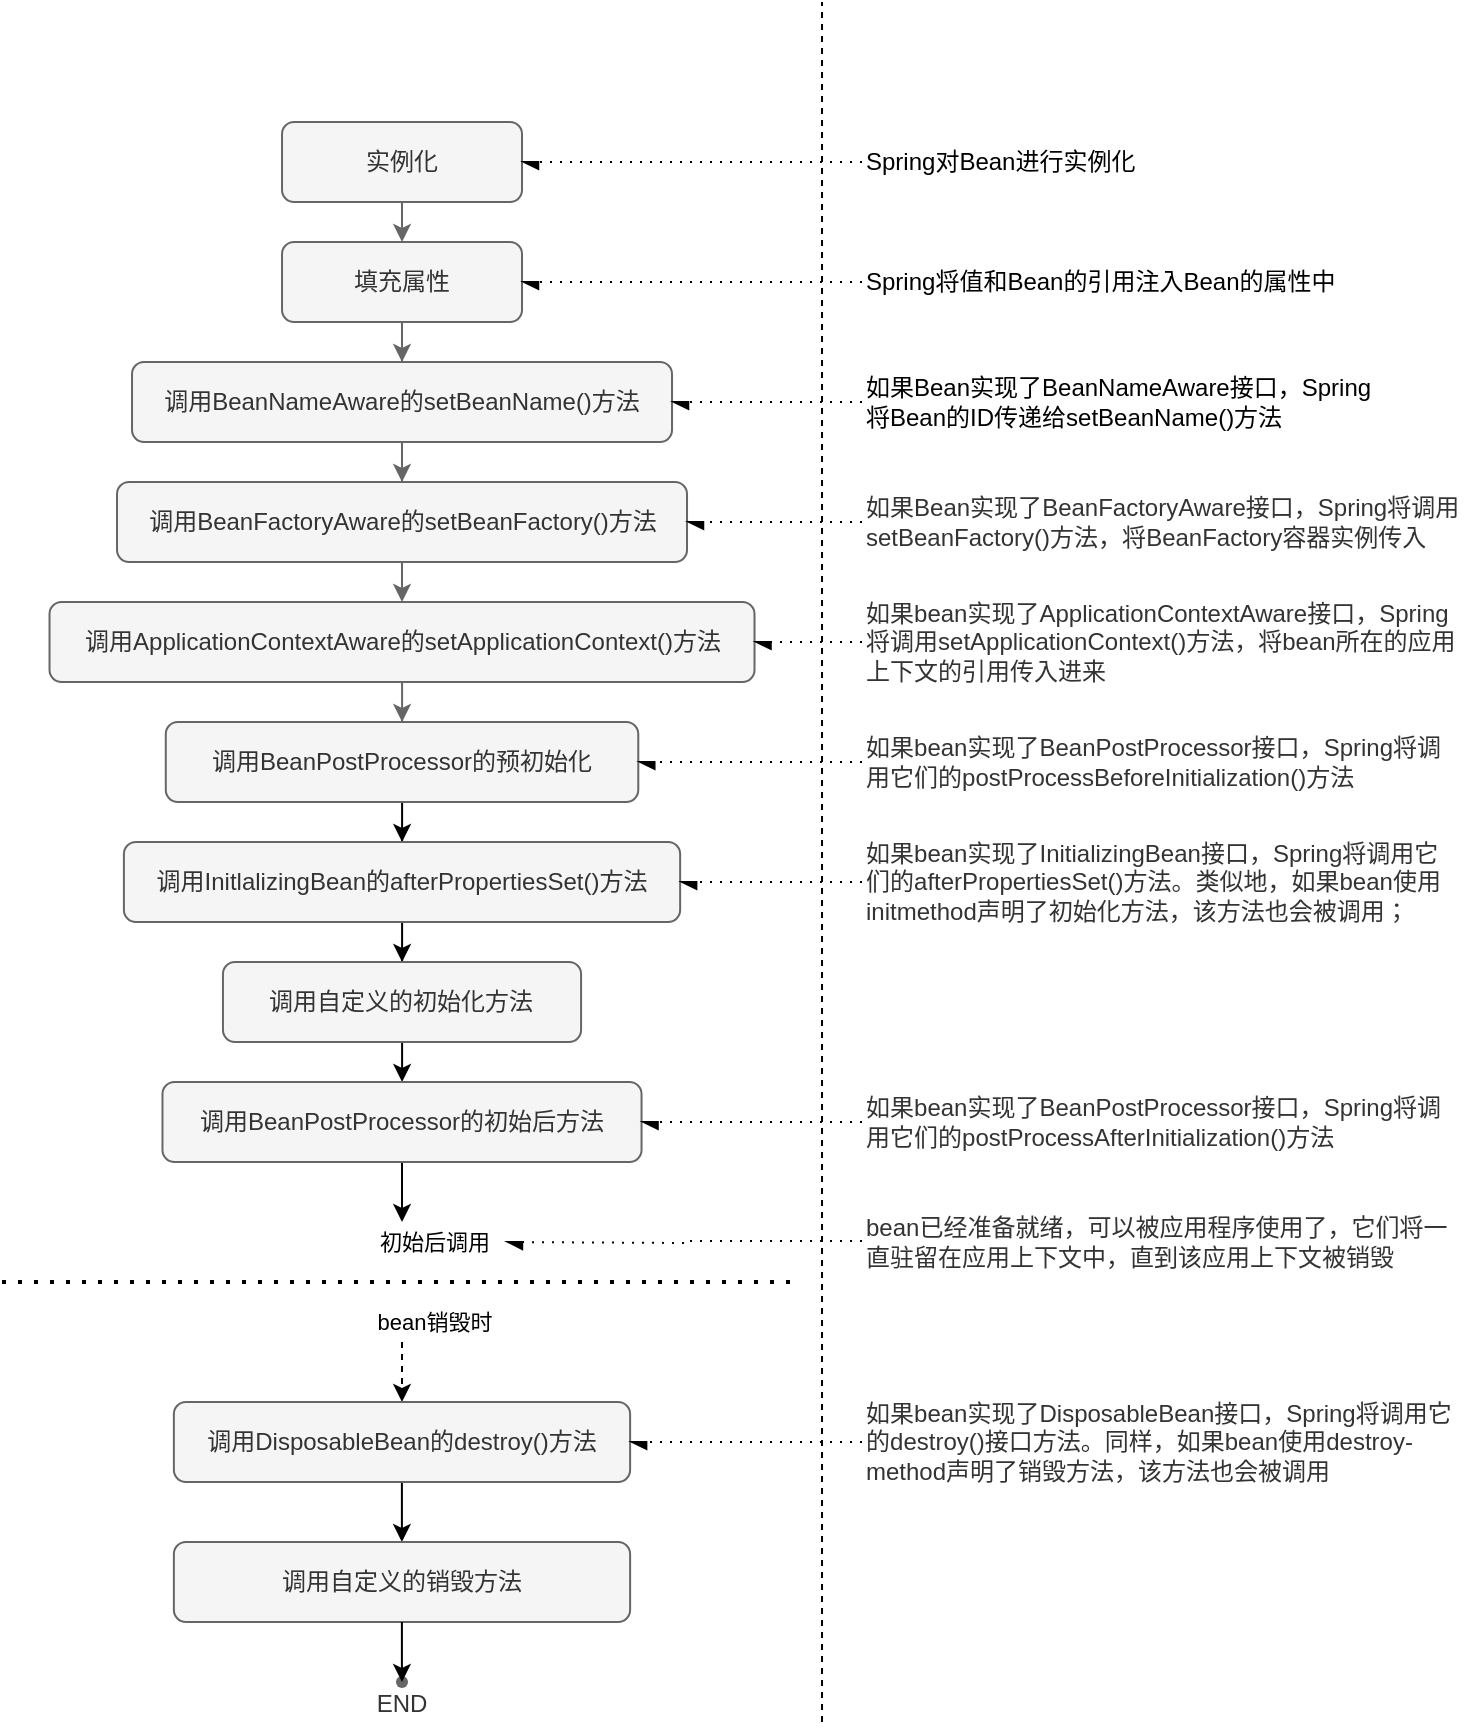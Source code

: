 <mxfile version="15.8.7" type="device"><diagram id="C5RBs43oDa-KdzZeNtuy" name="Page-1"><mxGraphModel dx="441" dy="343" grid="1" gridSize="10" guides="1" tooltips="1" connect="1" arrows="1" fold="1" page="1" pageScale="1" pageWidth="827" pageHeight="1169" math="0" shadow="0"><root><mxCell id="WIyWlLk6GJQsqaUBKTNV-0"/><mxCell id="WIyWlLk6GJQsqaUBKTNV-1" parent="WIyWlLk6GJQsqaUBKTNV-0"/><mxCell id="AHz3ga2Xqle9xRFfxrsg-4" style="edgeStyle=orthogonalEdgeStyle;rounded=0;orthogonalLoop=1;jettySize=auto;html=1;exitX=0.5;exitY=1;exitDx=0;exitDy=0;entryX=0.5;entryY=0;entryDx=0;entryDy=0;fillColor=#f5f5f5;strokeColor=#666666;" parent="WIyWlLk6GJQsqaUBKTNV-1" source="WIyWlLk6GJQsqaUBKTNV-3" target="AHz3ga2Xqle9xRFfxrsg-0" edge="1"><mxGeometry relative="1" as="geometry"/></mxCell><mxCell id="WIyWlLk6GJQsqaUBKTNV-3" value="实例化" style="rounded=1;whiteSpace=wrap;html=1;fontSize=12;glass=0;strokeWidth=1;shadow=0;fillColor=#f5f5f5;fontColor=#333333;strokeColor=#666666;" parent="WIyWlLk6GJQsqaUBKTNV-1" vertex="1"><mxGeometry x="188.01" y="80" width="120" height="40" as="geometry"/></mxCell><mxCell id="AHz3ga2Xqle9xRFfxrsg-3" value="" style="edgeStyle=orthogonalEdgeStyle;rounded=0;orthogonalLoop=1;jettySize=auto;html=1;fillColor=#f5f5f5;strokeColor=#666666;" parent="WIyWlLk6GJQsqaUBKTNV-1" source="AHz3ga2Xqle9xRFfxrsg-0" target="AHz3ga2Xqle9xRFfxrsg-2" edge="1"><mxGeometry relative="1" as="geometry"/></mxCell><mxCell id="AHz3ga2Xqle9xRFfxrsg-0" value="填充属性" style="rounded=1;whiteSpace=wrap;html=1;fontSize=12;glass=0;strokeWidth=1;shadow=0;fillColor=#f5f5f5;fontColor=#333333;strokeColor=#666666;" parent="WIyWlLk6GJQsqaUBKTNV-1" vertex="1"><mxGeometry x="188.01" y="140" width="120" height="40" as="geometry"/></mxCell><mxCell id="AHz3ga2Xqle9xRFfxrsg-6" value="" style="edgeStyle=orthogonalEdgeStyle;rounded=0;orthogonalLoop=1;jettySize=auto;html=1;fillColor=#f5f5f5;strokeColor=#666666;" parent="WIyWlLk6GJQsqaUBKTNV-1" source="AHz3ga2Xqle9xRFfxrsg-2" target="AHz3ga2Xqle9xRFfxrsg-5" edge="1"><mxGeometry relative="1" as="geometry"/></mxCell><mxCell id="AHz3ga2Xqle9xRFfxrsg-2" value="调用BeanNameAware的setBeanName()方法" style="rounded=1;whiteSpace=wrap;html=1;fontSize=12;glass=0;strokeWidth=1;shadow=0;fillColor=#f5f5f5;fontColor=#333333;strokeColor=#666666;" parent="WIyWlLk6GJQsqaUBKTNV-1" vertex="1"><mxGeometry x="113.01" y="200" width="270" height="40" as="geometry"/></mxCell><mxCell id="AHz3ga2Xqle9xRFfxrsg-8" value="" style="edgeStyle=orthogonalEdgeStyle;rounded=0;orthogonalLoop=1;jettySize=auto;html=1;fillColor=#f5f5f5;strokeColor=#666666;" parent="WIyWlLk6GJQsqaUBKTNV-1" source="AHz3ga2Xqle9xRFfxrsg-5" target="AHz3ga2Xqle9xRFfxrsg-7" edge="1"><mxGeometry relative="1" as="geometry"/></mxCell><mxCell id="AHz3ga2Xqle9xRFfxrsg-5" value="调用BeanFactoryAware的setBeanFactory()方法" style="rounded=1;whiteSpace=wrap;html=1;fontSize=12;glass=0;strokeWidth=1;shadow=0;fillColor=#f5f5f5;fontColor=#333333;strokeColor=#666666;" parent="WIyWlLk6GJQsqaUBKTNV-1" vertex="1"><mxGeometry x="105.51" y="260" width="285" height="40" as="geometry"/></mxCell><mxCell id="AHz3ga2Xqle9xRFfxrsg-10" value="" style="edgeStyle=orthogonalEdgeStyle;rounded=0;orthogonalLoop=1;jettySize=auto;html=1;fillColor=#f5f5f5;strokeColor=#666666;" parent="WIyWlLk6GJQsqaUBKTNV-1" source="AHz3ga2Xqle9xRFfxrsg-7" target="AHz3ga2Xqle9xRFfxrsg-9" edge="1"><mxGeometry relative="1" as="geometry"/></mxCell><mxCell id="AHz3ga2Xqle9xRFfxrsg-7" value="调用ApplicationContextAware的setApplicationContext()方法" style="rounded=1;whiteSpace=wrap;html=1;fontSize=12;glass=0;strokeWidth=1;shadow=0;fillColor=#f5f5f5;fontColor=#333333;strokeColor=#666666;" parent="WIyWlLk6GJQsqaUBKTNV-1" vertex="1"><mxGeometry x="71.76" y="320" width="352.5" height="40" as="geometry"/></mxCell><mxCell id="AHz3ga2Xqle9xRFfxrsg-13" value="" style="edgeStyle=orthogonalEdgeStyle;rounded=0;orthogonalLoop=1;jettySize=auto;html=1;" parent="WIyWlLk6GJQsqaUBKTNV-1" source="AHz3ga2Xqle9xRFfxrsg-9" target="AHz3ga2Xqle9xRFfxrsg-12" edge="1"><mxGeometry relative="1" as="geometry"/></mxCell><mxCell id="AHz3ga2Xqle9xRFfxrsg-9" value="调用BeanPostProcessor的预初始化" style="rounded=1;whiteSpace=wrap;html=1;fontSize=12;glass=0;strokeWidth=1;shadow=0;fillColor=#f5f5f5;fontColor=#333333;strokeColor=#666666;" parent="WIyWlLk6GJQsqaUBKTNV-1" vertex="1"><mxGeometry x="129.89" y="380" width="236.25" height="40" as="geometry"/></mxCell><mxCell id="AHz3ga2Xqle9xRFfxrsg-15" value="" style="edgeStyle=orthogonalEdgeStyle;rounded=0;orthogonalLoop=1;jettySize=auto;html=1;" parent="WIyWlLk6GJQsqaUBKTNV-1" source="AHz3ga2Xqle9xRFfxrsg-12" target="AHz3ga2Xqle9xRFfxrsg-14" edge="1"><mxGeometry relative="1" as="geometry"/></mxCell><mxCell id="AHz3ga2Xqle9xRFfxrsg-12" value="调用InitlalizingBean的afterPropertiesSet()方法" style="rounded=1;whiteSpace=wrap;html=1;fontSize=12;glass=0;strokeWidth=1;shadow=0;fillColor=#f5f5f5;fontColor=#333333;strokeColor=#666666;" parent="WIyWlLk6GJQsqaUBKTNV-1" vertex="1"><mxGeometry x="108.95" y="440" width="278.12" height="40" as="geometry"/></mxCell><mxCell id="AHz3ga2Xqle9xRFfxrsg-17" value="" style="edgeStyle=orthogonalEdgeStyle;rounded=0;orthogonalLoop=1;jettySize=auto;html=1;" parent="WIyWlLk6GJQsqaUBKTNV-1" source="AHz3ga2Xqle9xRFfxrsg-14" target="AHz3ga2Xqle9xRFfxrsg-16" edge="1"><mxGeometry relative="1" as="geometry"/></mxCell><mxCell id="AHz3ga2Xqle9xRFfxrsg-14" value="调用自定义的初始化方法" style="rounded=1;whiteSpace=wrap;html=1;fontSize=12;glass=0;strokeWidth=1;shadow=0;fillColor=#f5f5f5;fontColor=#333333;strokeColor=#666666;" parent="WIyWlLk6GJQsqaUBKTNV-1" vertex="1"><mxGeometry x="158.48" y="500" width="179.06" height="40" as="geometry"/></mxCell><mxCell id="AHz3ga2Xqle9xRFfxrsg-20" style="edgeStyle=orthogonalEdgeStyle;rounded=0;orthogonalLoop=1;jettySize=auto;html=1;exitX=0.5;exitY=1;exitDx=0;exitDy=0;" parent="WIyWlLk6GJQsqaUBKTNV-1" source="AHz3ga2Xqle9xRFfxrsg-16" edge="1"><mxGeometry relative="1" as="geometry"><mxPoint x="248.01" y="630" as="targetPoint"/></mxGeometry></mxCell><mxCell id="AHz3ga2Xqle9xRFfxrsg-16" value="调用BeanPostProcessor的初始后方法" style="rounded=1;whiteSpace=wrap;html=1;fontSize=12;glass=0;strokeWidth=1;shadow=0;fillColor=#f5f5f5;fontColor=#333333;strokeColor=#666666;" parent="WIyWlLk6GJQsqaUBKTNV-1" vertex="1"><mxGeometry x="128.24" y="560" width="239.53" height="40" as="geometry"/></mxCell><mxCell id="AHz3ga2Xqle9xRFfxrsg-18" value="" style="endArrow=none;dashed=1;html=1;dashPattern=1 3;strokeWidth=2;rounded=0;" parent="WIyWlLk6GJQsqaUBKTNV-1" edge="1"><mxGeometry width="50" height="50" relative="1" as="geometry"><mxPoint x="48" y="660" as="sourcePoint"/><mxPoint x="448" y="660" as="targetPoint"/></mxGeometry></mxCell><mxCell id="AHz3ga2Xqle9xRFfxrsg-19" value="初始后调用&lt;br&gt;&lt;br&gt;&lt;br&gt;bean销毁时" style="edgeLabel;html=1;align=center;verticalAlign=middle;resizable=0;points=[];labelBackgroundColor=none;" parent="AHz3ga2Xqle9xRFfxrsg-18" vertex="1" connectable="0"><mxGeometry x="0.184" relative="1" as="geometry"><mxPoint x="-21" as="offset"/></mxGeometry></mxCell><mxCell id="AHz3ga2Xqle9xRFfxrsg-22" value="" style="edgeStyle=orthogonalEdgeStyle;rounded=0;orthogonalLoop=1;jettySize=auto;html=1;dashed=1;" parent="WIyWlLk6GJQsqaUBKTNV-1" edge="1"><mxGeometry relative="1" as="geometry"><mxPoint x="248.01" y="690" as="sourcePoint"/><mxPoint x="248.01" y="720" as="targetPoint"/><Array as="points"><mxPoint x="248.01" y="720"/><mxPoint x="248.01" y="720"/></Array></mxGeometry></mxCell><mxCell id="AHz3ga2Xqle9xRFfxrsg-24" value="" style="edgeStyle=orthogonalEdgeStyle;rounded=0;orthogonalLoop=1;jettySize=auto;html=1;" parent="WIyWlLk6GJQsqaUBKTNV-1" source="AHz3ga2Xqle9xRFfxrsg-21" target="AHz3ga2Xqle9xRFfxrsg-23" edge="1"><mxGeometry relative="1" as="geometry"/></mxCell><mxCell id="AHz3ga2Xqle9xRFfxrsg-21" value="调用DisposableBean的destroy()方法" style="rounded=1;whiteSpace=wrap;html=1;fontSize=12;glass=0;strokeWidth=1;shadow=0;fillColor=#f5f5f5;fontColor=#333333;strokeColor=#666666;" parent="WIyWlLk6GJQsqaUBKTNV-1" vertex="1"><mxGeometry x="133.94" y="720" width="228.12" height="40" as="geometry"/></mxCell><mxCell id="AHz3ga2Xqle9xRFfxrsg-26" value="" style="edgeStyle=orthogonalEdgeStyle;rounded=0;orthogonalLoop=1;jettySize=auto;html=1;startArrow=none;" parent="WIyWlLk6GJQsqaUBKTNV-1" source="AHz3ga2Xqle9xRFfxrsg-25" edge="1"><mxGeometry relative="1" as="geometry"><mxPoint x="248.0" y="860" as="targetPoint"/></mxGeometry></mxCell><mxCell id="AHz3ga2Xqle9xRFfxrsg-23" value="调用自定义的销毁方法" style="rounded=1;whiteSpace=wrap;html=1;fontSize=12;glass=0;strokeWidth=1;shadow=0;fillColor=#f5f5f5;fontColor=#333333;strokeColor=#666666;" parent="WIyWlLk6GJQsqaUBKTNV-1" vertex="1"><mxGeometry x="133.94" y="790" width="228.12" height="40" as="geometry"/></mxCell><mxCell id="YqF4g2zVbJyOiTif18fs-1" value="" style="endArrow=none;dashed=1;html=1;rounded=0;" parent="WIyWlLk6GJQsqaUBKTNV-1" edge="1"><mxGeometry width="50" height="50" relative="1" as="geometry"><mxPoint x="458.01" y="880" as="sourcePoint"/><mxPoint x="458.01" y="20" as="targetPoint"/></mxGeometry></mxCell><mxCell id="YqF4g2zVbJyOiTif18fs-6" style="edgeStyle=orthogonalEdgeStyle;rounded=0;orthogonalLoop=1;jettySize=auto;html=1;entryX=1;entryY=0.5;entryDx=0;entryDy=0;dashed=1;dashPattern=1 4;endArrow=async;endFill=1;" parent="WIyWlLk6GJQsqaUBKTNV-1" source="YqF4g2zVbJyOiTif18fs-5" target="WIyWlLk6GJQsqaUBKTNV-3" edge="1"><mxGeometry relative="1" as="geometry"/></mxCell><mxCell id="YqF4g2zVbJyOiTif18fs-5" value="Spring对Bean进行实例化" style="text;html=1;align=left;verticalAlign=middle;whiteSpace=wrap;rounded=0;labelBackgroundColor=none;" parent="WIyWlLk6GJQsqaUBKTNV-1" vertex="1"><mxGeometry x="478.01" y="92.5" width="140" height="15" as="geometry"/></mxCell><mxCell id="YqF4g2zVbJyOiTif18fs-7" value="Spring将值和Bean的引用注入Bean的属性中" style="text;html=1;align=left;verticalAlign=middle;whiteSpace=wrap;rounded=0;labelBackgroundColor=none;" parent="WIyWlLk6GJQsqaUBKTNV-1" vertex="1"><mxGeometry x="478.01" y="152.5" width="240" height="15" as="geometry"/></mxCell><mxCell id="YqF4g2zVbJyOiTif18fs-8" style="edgeStyle=orthogonalEdgeStyle;rounded=0;orthogonalLoop=1;jettySize=auto;html=1;dashed=1;dashPattern=1 4;endArrow=async;endFill=1;" parent="WIyWlLk6GJQsqaUBKTNV-1" source="YqF4g2zVbJyOiTif18fs-7" target="AHz3ga2Xqle9xRFfxrsg-0" edge="1"><mxGeometry relative="1" as="geometry"><mxPoint x="518.01" y="110" as="sourcePoint"/><mxPoint x="308.01" y="110" as="targetPoint"/></mxGeometry></mxCell><mxCell id="YqF4g2zVbJyOiTif18fs-9" value="如果Bean实现了BeanNameAware接口，Spring将Bean的ID传递给setBeanName()方法&amp;nbsp;" style="text;html=1;align=left;verticalAlign=middle;whiteSpace=wrap;rounded=0;labelBackgroundColor=none;" parent="WIyWlLk6GJQsqaUBKTNV-1" vertex="1"><mxGeometry x="478.01" y="212.5" width="260" height="15" as="geometry"/></mxCell><mxCell id="YqF4g2zVbJyOiTif18fs-10" style="edgeStyle=orthogonalEdgeStyle;rounded=0;orthogonalLoop=1;jettySize=auto;html=1;dashed=1;dashPattern=1 4;endArrow=async;endFill=1;" parent="WIyWlLk6GJQsqaUBKTNV-1" source="YqF4g2zVbJyOiTif18fs-9" target="AHz3ga2Xqle9xRFfxrsg-2" edge="1"><mxGeometry relative="1" as="geometry"><mxPoint x="518.01" y="170" as="sourcePoint"/><mxPoint x="308.01" y="170" as="targetPoint"/></mxGeometry></mxCell><mxCell id="YqF4g2zVbJyOiTif18fs-11" value="&lt;div&gt;&lt;font style=&quot;font-size: 12px&quot;&gt;&lt;span style=&quot;color: rgb(51 , 51 , 51)&quot;&gt;如果&lt;/span&gt;&lt;span style=&quot;color: rgb(51 , 51 , 51)&quot;&gt;Bean&lt;/span&gt;&lt;span style=&quot;color: rgb(51 , 51 , 51)&quot;&gt;实现了&lt;/span&gt;&lt;span style=&quot;color: rgb(51 , 51 , 51)&quot;&gt;BeanFactoryAware&lt;/span&gt;&lt;span style=&quot;color: rgb(51 , 51 , 51)&quot;&gt;接口，&lt;/span&gt;&lt;span style=&quot;color: rgb(51 , 51 , 51)&quot;&gt;Spring&lt;/span&gt;&lt;span style=&quot;color: rgb(51 , 51 , 51)&quot;&gt;将调用&lt;/span&gt;&lt;span style=&quot;color: rgb(51 , 51 , 51)&quot;&gt;setBeanFactory()&lt;/span&gt;&lt;span style=&quot;color: rgb(51 , 51 , 51)&quot;&gt;方法，将&lt;/span&gt;&lt;span style=&quot;color: rgb(51 , 51 , 51)&quot;&gt;BeanFactory&lt;/span&gt;&lt;span style=&quot;color: rgb(51 , 51 , 51)&quot;&gt;容器&lt;/span&gt;&lt;/font&gt;&lt;span style=&quot;color: rgb(51 , 51 , 51)&quot;&gt;实例传入&amp;nbsp;&lt;/span&gt;&lt;/div&gt;" style="text;html=1;align=left;verticalAlign=middle;whiteSpace=wrap;rounded=0;labelBackgroundColor=none;" parent="WIyWlLk6GJQsqaUBKTNV-1" vertex="1"><mxGeometry x="478.01" y="272.5" width="300" height="15" as="geometry"/></mxCell><mxCell id="YqF4g2zVbJyOiTif18fs-12" style="edgeStyle=orthogonalEdgeStyle;rounded=0;orthogonalLoop=1;jettySize=auto;html=1;dashed=1;dashPattern=1 4;endArrow=async;endFill=1;" parent="WIyWlLk6GJQsqaUBKTNV-1" source="YqF4g2zVbJyOiTif18fs-11" target="AHz3ga2Xqle9xRFfxrsg-5" edge="1"><mxGeometry relative="1" as="geometry"><mxPoint x="488.01" y="230" as="sourcePoint"/><mxPoint x="393.01" y="230" as="targetPoint"/></mxGeometry></mxCell><mxCell id="YqF4g2zVbJyOiTif18fs-13" value="&lt;div&gt;&lt;font style=&quot;font-size: 12px&quot;&gt;&lt;span style=&quot;color: rgb(51 , 51 , 51)&quot;&gt;如果&lt;/span&gt;&lt;span style=&quot;color: rgb(51 , 51 , 51)&quot;&gt;bean&lt;/span&gt;&lt;span style=&quot;color: rgb(51 , 51 , 51)&quot;&gt;实现了&lt;/span&gt;&lt;span style=&quot;color: rgb(51 , 51 , 51)&quot;&gt;ApplicationContextAware&lt;/span&gt;&lt;span style=&quot;color: rgb(51 , 51 , 51)&quot;&gt;接口，&lt;/span&gt;&lt;span style=&quot;color: rgb(51 , 51 , 51)&quot;&gt;Spring&lt;/span&gt;&lt;span style=&quot;color: rgb(51 , 51 , 51)&quot;&gt;将调用&lt;/span&gt;&lt;span style=&quot;color: rgb(51 , 51 , 51)&quot;&gt;setApplicationContext()&lt;/span&gt;&lt;span style=&quot;color: rgb(51 , 51 , 51)&quot;&gt;方法，将&lt;/span&gt;&lt;/font&gt;&lt;span style=&quot;color: rgb(51 , 51 , 51)&quot;&gt;bean&lt;/span&gt;&lt;span style=&quot;color: rgb(51 , 51 , 51)&quot;&gt;所在的应用上下文的引用传入进来&amp;nbsp;&lt;/span&gt;&lt;/div&gt;" style="text;html=1;align=left;verticalAlign=middle;whiteSpace=wrap;rounded=0;labelBackgroundColor=none;" parent="WIyWlLk6GJQsqaUBKTNV-1" vertex="1"><mxGeometry x="478.01" y="332.5" width="300" height="15" as="geometry"/></mxCell><mxCell id="YqF4g2zVbJyOiTif18fs-14" style="edgeStyle=orthogonalEdgeStyle;rounded=0;orthogonalLoop=1;jettySize=auto;html=1;dashed=1;dashPattern=1 4;endArrow=async;endFill=1;" parent="WIyWlLk6GJQsqaUBKTNV-1" source="YqF4g2zVbJyOiTif18fs-13" target="AHz3ga2Xqle9xRFfxrsg-7" edge="1"><mxGeometry relative="1" as="geometry"><mxPoint x="488.01" y="290" as="sourcePoint"/><mxPoint x="438.01" y="340" as="targetPoint"/></mxGeometry></mxCell><mxCell id="YqF4g2zVbJyOiTif18fs-15" value="&lt;div&gt;&lt;font style=&quot;font-size: 12px&quot;&gt;&lt;span style=&quot;color: rgb(51 , 51 , 51)&quot;&gt;如果&lt;/span&gt;&lt;span style=&quot;color: rgb(51 , 51 , 51)&quot;&gt;bean&lt;/span&gt;&lt;span style=&quot;color: rgb(51 , 51 , 51)&quot;&gt;实现了&lt;/span&gt;&lt;span style=&quot;color: rgb(51 , 51 , 51)&quot;&gt;BeanPostProcessor&lt;/span&gt;&lt;span style=&quot;color: rgb(51 , 51 , 51)&quot;&gt;接口，&lt;/span&gt;&lt;span style=&quot;color: rgb(51 , 51 , 51)&quot;&gt;Spring&lt;/span&gt;&lt;span style=&quot;color: rgb(51 , 51 , 51)&quot;&gt;将调用它们的&lt;/span&gt;&lt;span style=&quot;color: rgb(51 , 51 , 51)&quot;&gt;postProcessBeforeInitialization()&lt;/span&gt;&lt;span style=&quot;color: rgb(51 , 51 , 51)&quot;&gt;方&lt;/span&gt;&lt;/font&gt;&lt;span style=&quot;color: rgb(51 , 51 , 51)&quot;&gt;法&lt;/span&gt;&lt;/div&gt;" style="text;html=1;align=left;verticalAlign=middle;whiteSpace=wrap;rounded=0;labelBackgroundColor=none;" parent="WIyWlLk6GJQsqaUBKTNV-1" vertex="1"><mxGeometry x="478.01" y="392.5" width="300" height="15" as="geometry"/></mxCell><mxCell id="YqF4g2zVbJyOiTif18fs-16" style="edgeStyle=orthogonalEdgeStyle;rounded=0;orthogonalLoop=1;jettySize=auto;html=1;dashed=1;dashPattern=1 4;endArrow=async;endFill=1;" parent="WIyWlLk6GJQsqaUBKTNV-1" source="YqF4g2zVbJyOiTif18fs-15" target="AHz3ga2Xqle9xRFfxrsg-9" edge="1"><mxGeometry relative="1" as="geometry"><mxPoint x="488.01" y="350" as="sourcePoint"/><mxPoint x="424.26" y="400" as="targetPoint"/></mxGeometry></mxCell><mxCell id="YqF4g2zVbJyOiTif18fs-18" value="&lt;div&gt;&lt;font style=&quot;font-size: 12px&quot;&gt;&lt;span style=&quot;color: rgb(51 , 51 , 51)&quot;&gt;如果&lt;/span&gt;&lt;span style=&quot;color: rgb(51 , 51 , 51)&quot;&gt;bean&lt;/span&gt;&lt;span style=&quot;color: rgb(51 , 51 , 51)&quot;&gt;实现了&lt;/span&gt;&lt;span style=&quot;color: rgb(51 , 51 , 51)&quot;&gt;InitializingBean&lt;/span&gt;&lt;span style=&quot;color: rgb(51 , 51 , 51)&quot;&gt;接口，&lt;/span&gt;&lt;span style=&quot;color: rgb(51 , 51 , 51)&quot;&gt;Spring&lt;/span&gt;&lt;span style=&quot;color: rgb(51 , 51 , 51)&quot;&gt;将调用它们的&lt;/span&gt;&lt;span style=&quot;color: rgb(51 , 51 , 51)&quot;&gt;afterPropertiesSet()&lt;/span&gt;&lt;span style=&quot;color: rgb(51 , 51 , 51)&quot;&gt;方法。类似地，如果&lt;/span&gt;&lt;/font&gt;&lt;span style=&quot;color: rgb(51 , 51 , 51)&quot;&gt;bean&lt;/span&gt;&lt;span style=&quot;color: rgb(51 , 51 , 51)&quot;&gt;使用&lt;/span&gt;&lt;span style=&quot;color: rgb(51 , 51 , 51)&quot;&gt;initmethod&lt;/span&gt;&lt;span style=&quot;color: rgb(51 , 51 , 51)&quot;&gt;声明了初始化方法，该方法也会被调用；&lt;/span&gt;&lt;/div&gt;" style="text;html=1;align=left;verticalAlign=middle;whiteSpace=wrap;rounded=0;labelBackgroundColor=none;" parent="WIyWlLk6GJQsqaUBKTNV-1" vertex="1"><mxGeometry x="478.01" y="452.5" width="300" height="15" as="geometry"/></mxCell><mxCell id="YqF4g2zVbJyOiTif18fs-19" style="edgeStyle=orthogonalEdgeStyle;rounded=0;orthogonalLoop=1;jettySize=auto;html=1;dashed=1;dashPattern=1 4;endArrow=async;endFill=1;" parent="WIyWlLk6GJQsqaUBKTNV-1" source="YqF4g2zVbJyOiTif18fs-18" target="AHz3ga2Xqle9xRFfxrsg-12" edge="1"><mxGeometry relative="1" as="geometry"><mxPoint x="488.01" y="410" as="sourcePoint"/><mxPoint x="366.14" y="460" as="targetPoint"/></mxGeometry></mxCell><mxCell id="YqF4g2zVbJyOiTif18fs-22" value="&lt;div&gt;&lt;font style=&quot;font-size: 12px&quot;&gt;&lt;span style=&quot;color: rgb(51 , 51 , 51)&quot;&gt;如果&lt;/span&gt;&lt;span style=&quot;color: rgb(51 , 51 , 51)&quot;&gt;bean&lt;/span&gt;&lt;span style=&quot;color: rgb(51 , 51 , 51)&quot;&gt;实现了&lt;/span&gt;&lt;span style=&quot;color: rgb(51 , 51 , 51)&quot;&gt;BeanPostProcessor&lt;/span&gt;&lt;span style=&quot;color: rgb(51 , 51 , 51)&quot;&gt;接口，&lt;/span&gt;&lt;span style=&quot;color: rgb(51 , 51 , 51)&quot;&gt;Spring&lt;/span&gt;&lt;span style=&quot;color: rgb(51 , 51 , 51)&quot;&gt;将调用它们的&lt;/span&gt;&lt;span style=&quot;color: rgb(51 , 51 , 51)&quot;&gt;postProcessAfterInitialization()&lt;/span&gt;&lt;span style=&quot;color: rgb(51 , 51 , 51)&quot;&gt;方&lt;/span&gt;&lt;/font&gt;&lt;span style=&quot;color: rgb(51 , 51 , 51)&quot;&gt;法&lt;/span&gt;&lt;/div&gt;" style="text;html=1;align=left;verticalAlign=middle;whiteSpace=wrap;rounded=0;labelBackgroundColor=none;" parent="WIyWlLk6GJQsqaUBKTNV-1" vertex="1"><mxGeometry x="478.01" y="572.5" width="300" height="15" as="geometry"/></mxCell><mxCell id="YqF4g2zVbJyOiTif18fs-23" style="edgeStyle=orthogonalEdgeStyle;rounded=0;orthogonalLoop=1;jettySize=auto;html=1;dashed=1;dashPattern=1 4;endArrow=async;endFill=1;" parent="WIyWlLk6GJQsqaUBKTNV-1" source="YqF4g2zVbJyOiTif18fs-22" target="AHz3ga2Xqle9xRFfxrsg-16" edge="1"><mxGeometry relative="1" as="geometry"><mxPoint x="488.01" y="530" as="sourcePoint"/><mxPoint x="414.57" y="580" as="targetPoint"/></mxGeometry></mxCell><mxCell id="YqF4g2zVbJyOiTif18fs-24" value="&lt;div&gt;&lt;font style=&quot;font-size: 12px&quot;&gt;&lt;span style=&quot;color: rgb(51 , 51 , 51)&quot;&gt;bean&lt;/span&gt;&lt;span style=&quot;color: rgb(51 , 51 , 51)&quot;&gt;已经准备就绪，可以被应用程序使用了，它们将一直驻留在应用上下文中，直到该应用上&lt;/span&gt;&lt;/font&gt;&lt;span style=&quot;color: rgb(51 , 51 , 51)&quot;&gt;下文被销毁&lt;/span&gt;&lt;/div&gt;" style="text;html=1;align=left;verticalAlign=middle;whiteSpace=wrap;rounded=0;labelBackgroundColor=none;" parent="WIyWlLk6GJQsqaUBKTNV-1" vertex="1"><mxGeometry x="478.01" y="632" width="300" height="15" as="geometry"/></mxCell><mxCell id="YqF4g2zVbJyOiTif18fs-25" style="edgeStyle=orthogonalEdgeStyle;rounded=0;orthogonalLoop=1;jettySize=auto;html=1;dashed=1;dashPattern=1 4;endArrow=async;endFill=1;" parent="WIyWlLk6GJQsqaUBKTNV-1" source="YqF4g2zVbJyOiTif18fs-24" edge="1"><mxGeometry relative="1" as="geometry"><mxPoint x="498.01" y="589.5" as="sourcePoint"/><mxPoint x="300" y="640" as="targetPoint"/></mxGeometry></mxCell><mxCell id="YqF4g2zVbJyOiTif18fs-26" value="&lt;div&gt;&lt;font style=&quot;font-size: 12px&quot;&gt;&lt;span style=&quot;color: rgb(51 , 51 , 51)&quot;&gt;如果&lt;/span&gt;&lt;span style=&quot;color: rgb(51 , 51 , 51)&quot;&gt;bean&lt;/span&gt;&lt;span style=&quot;color: rgb(51 , 51 , 51)&quot;&gt;实现了&lt;/span&gt;&lt;span style=&quot;color: rgb(51 , 51 , 51)&quot;&gt;DisposableBean&lt;/span&gt;&lt;span style=&quot;color: rgb(51 , 51 , 51)&quot;&gt;接口，&lt;/span&gt;&lt;span style=&quot;color: rgb(51 , 51 , 51)&quot;&gt;Spring&lt;/span&gt;&lt;span style=&quot;color: rgb(51 , 51 , 51)&quot;&gt;将调用它的&lt;/span&gt;&lt;span style=&quot;color: rgb(51 , 51 , 51)&quot;&gt;destroy()&lt;/span&gt;&lt;span style=&quot;color: rgb(51 , 51 , 51)&quot;&gt;接口方法。同样，如果&lt;/span&gt;&lt;span style=&quot;color: rgb(51 , 51 , 51)&quot;&gt;bean&lt;/span&gt;&lt;span style=&quot;color: rgb(51 , 51 , 51)&quot;&gt;使用&lt;/span&gt;&lt;/font&gt;&lt;span style=&quot;color: rgb(51 , 51 , 51)&quot;&gt;destroy-method&lt;/span&gt;&lt;span style=&quot;color: rgb(51 , 51 , 51)&quot;&gt;声明了销毁方法，该方法也会被调用&lt;/span&gt;&lt;/div&gt;" style="text;html=1;align=left;verticalAlign=middle;whiteSpace=wrap;rounded=0;labelBackgroundColor=none;" parent="WIyWlLk6GJQsqaUBKTNV-1" vertex="1"><mxGeometry x="478.01" y="732.5" width="300" height="15" as="geometry"/></mxCell><mxCell id="YqF4g2zVbJyOiTif18fs-27" style="edgeStyle=orthogonalEdgeStyle;rounded=0;orthogonalLoop=1;jettySize=auto;html=1;dashed=1;dashPattern=1 4;endArrow=async;endFill=1;" parent="WIyWlLk6GJQsqaUBKTNV-1" source="YqF4g2zVbJyOiTif18fs-26" target="AHz3ga2Xqle9xRFfxrsg-21" edge="1"><mxGeometry relative="1" as="geometry"><mxPoint x="488.01" y="690" as="sourcePoint"/><mxPoint x="268.01" y="740.5" as="targetPoint"/></mxGeometry></mxCell><mxCell id="AHz3ga2Xqle9xRFfxrsg-25" value="END" style="shape=waypoint;size=6;pointerEvents=1;points=[];fillColor=#f5f5f5;resizable=0;rotatable=0;perimeter=centerPerimeter;snapToPoint=1;rounded=1;shadow=0;fontColor=#333333;strokeColor=#666666;strokeWidth=1;glass=0;spacingBottom=-20;" parent="WIyWlLk6GJQsqaUBKTNV-1" vertex="1"><mxGeometry x="228" y="840" width="40" height="40" as="geometry"/></mxCell><mxCell id="nb2EPZkGjLDXPhWJ7i8Y-0" value="" style="edgeStyle=orthogonalEdgeStyle;rounded=0;orthogonalLoop=1;jettySize=auto;html=1;endArrow=classic;endFill=1;" edge="1" parent="WIyWlLk6GJQsqaUBKTNV-1" source="AHz3ga2Xqle9xRFfxrsg-23" target="AHz3ga2Xqle9xRFfxrsg-25"><mxGeometry relative="1" as="geometry"><mxPoint x="248.0" y="860" as="targetPoint"/><mxPoint x="247.96" y="830" as="sourcePoint"/></mxGeometry></mxCell></root></mxGraphModel></diagram></mxfile>